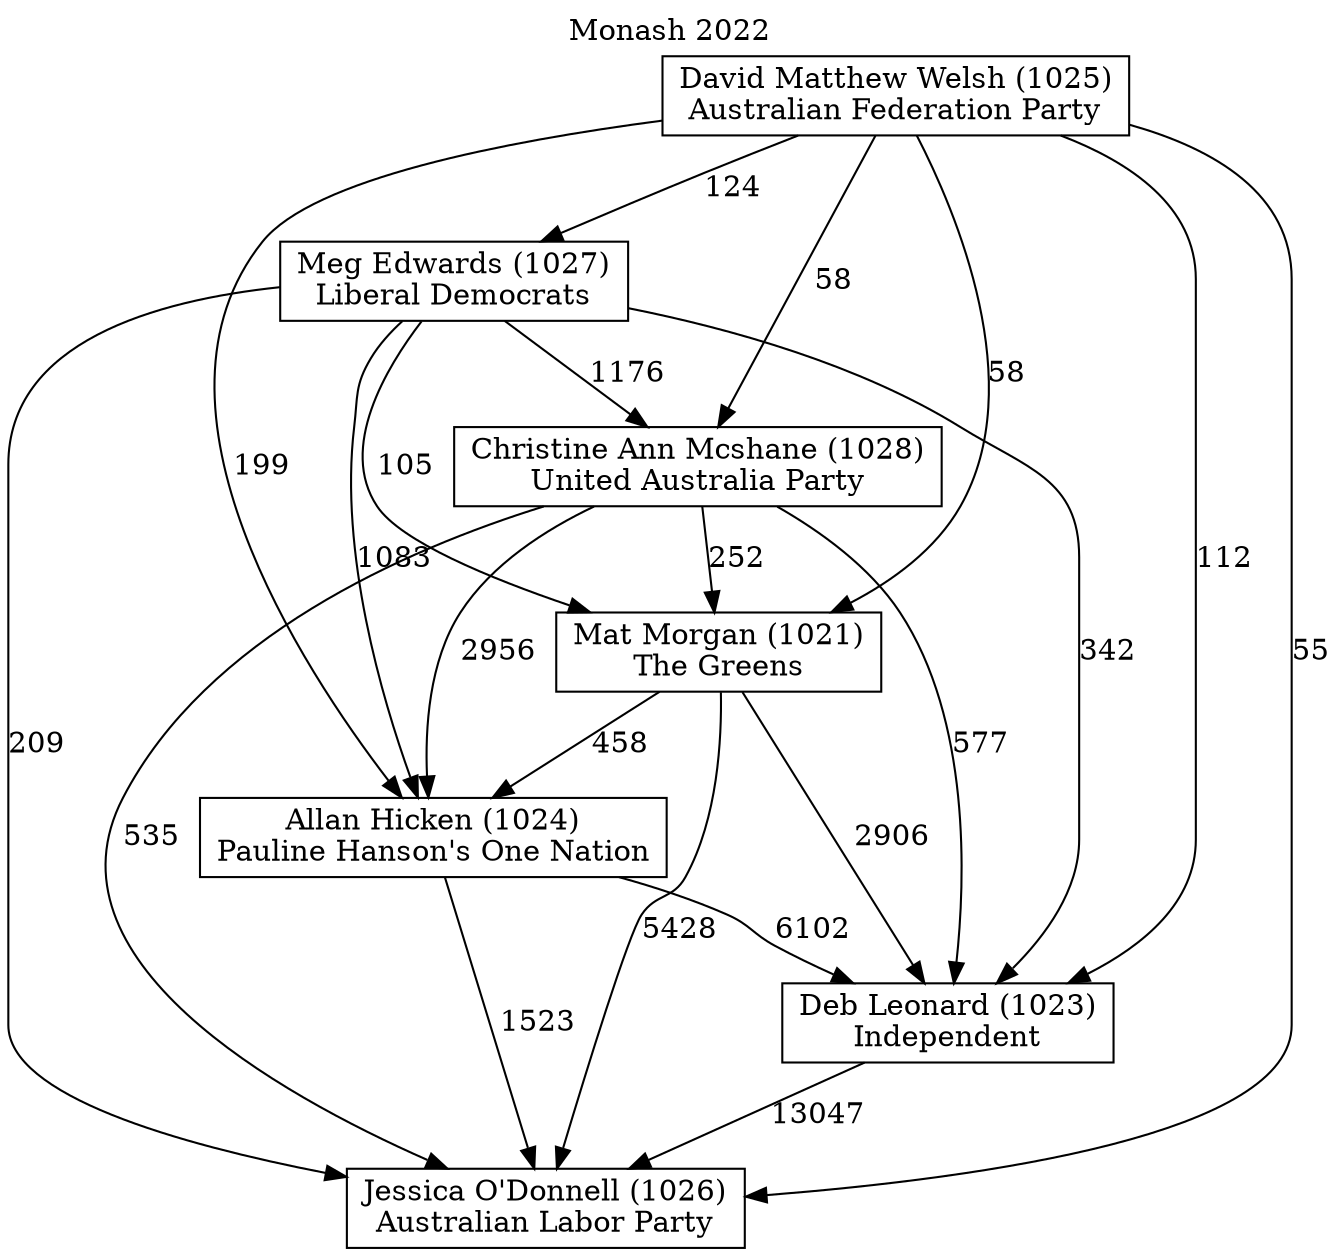 // House preference flow
digraph "Jessica O'Donnell (1026)_Monash_2022" {
	graph [label="Monash 2022" labelloc=t mclimit=10]
	node [shape=box]
	"Allan Hicken (1024)" [label="Allan Hicken (1024)
Pauline Hanson's One Nation"]
	"Christine Ann Mcshane (1028)" [label="Christine Ann Mcshane (1028)
United Australia Party"]
	"David Matthew Welsh (1025)" [label="David Matthew Welsh (1025)
Australian Federation Party"]
	"Deb Leonard (1023)" [label="Deb Leonard (1023)
Independent"]
	"Jessica O'Donnell (1026)" [label="Jessica O'Donnell (1026)
Australian Labor Party"]
	"Mat Morgan (1021)" [label="Mat Morgan (1021)
The Greens"]
	"Meg Edwards (1027)" [label="Meg Edwards (1027)
Liberal Democrats"]
	"Allan Hicken (1024)" -> "Deb Leonard (1023)" [label=6102]
	"Allan Hicken (1024)" -> "Jessica O'Donnell (1026)" [label=1523]
	"Christine Ann Mcshane (1028)" -> "Allan Hicken (1024)" [label=2956]
	"Christine Ann Mcshane (1028)" -> "Deb Leonard (1023)" [label=577]
	"Christine Ann Mcshane (1028)" -> "Jessica O'Donnell (1026)" [label=535]
	"Christine Ann Mcshane (1028)" -> "Mat Morgan (1021)" [label=252]
	"David Matthew Welsh (1025)" -> "Allan Hicken (1024)" [label=199]
	"David Matthew Welsh (1025)" -> "Christine Ann Mcshane (1028)" [label=58]
	"David Matthew Welsh (1025)" -> "Deb Leonard (1023)" [label=112]
	"David Matthew Welsh (1025)" -> "Jessica O'Donnell (1026)" [label=55]
	"David Matthew Welsh (1025)" -> "Mat Morgan (1021)" [label=58]
	"David Matthew Welsh (1025)" -> "Meg Edwards (1027)" [label=124]
	"Deb Leonard (1023)" -> "Jessica O'Donnell (1026)" [label=13047]
	"Mat Morgan (1021)" -> "Allan Hicken (1024)" [label=458]
	"Mat Morgan (1021)" -> "Deb Leonard (1023)" [label=2906]
	"Mat Morgan (1021)" -> "Jessica O'Donnell (1026)" [label=5428]
	"Meg Edwards (1027)" -> "Allan Hicken (1024)" [label=1083]
	"Meg Edwards (1027)" -> "Christine Ann Mcshane (1028)" [label=1176]
	"Meg Edwards (1027)" -> "Deb Leonard (1023)" [label=342]
	"Meg Edwards (1027)" -> "Jessica O'Donnell (1026)" [label=209]
	"Meg Edwards (1027)" -> "Mat Morgan (1021)" [label=105]
}
